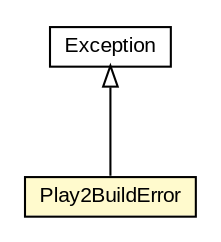 #!/usr/local/bin/dot
#
# Class diagram 
# Generated by UMLGraph version R5_6-24-gf6e263 (http://www.umlgraph.org/)
#

digraph G {
	edge [fontname="arial",fontsize=10,labelfontname="arial",labelfontsize=10];
	node [fontname="arial",fontsize=10,shape=plaintext];
	nodesep=0.25;
	ranksep=0.5;
	// com.google.code.play2.provider.api.Play2BuildError
	c159 [label=<<table title="com.google.code.play2.provider.api.Play2BuildError" border="0" cellborder="1" cellspacing="0" cellpadding="2" port="p" bgcolor="lemonChiffon" href="./Play2BuildError.html">
		<tr><td><table border="0" cellspacing="0" cellpadding="1">
<tr><td align="center" balign="center"> Play2BuildError </td></tr>
		</table></td></tr>
		</table>>, URL="./Play2BuildError.html", fontname="arial", fontcolor="black", fontsize=10.0];
	//com.google.code.play2.provider.api.Play2BuildError extends java.lang.Exception
	c165:p -> c159:p [dir=back,arrowtail=empty];
	// java.lang.Exception
	c165 [label=<<table title="java.lang.Exception" border="0" cellborder="1" cellspacing="0" cellpadding="2" port="p" href="https://docs.oracle.com/javase/6/docs/api/java/lang/Exception.html">
		<tr><td><table border="0" cellspacing="0" cellpadding="1">
<tr><td align="center" balign="center"> Exception </td></tr>
		</table></td></tr>
		</table>>, URL="https://docs.oracle.com/javase/6/docs/api/java/lang/Exception.html", fontname="arial", fontcolor="black", fontsize=10.0];
}

